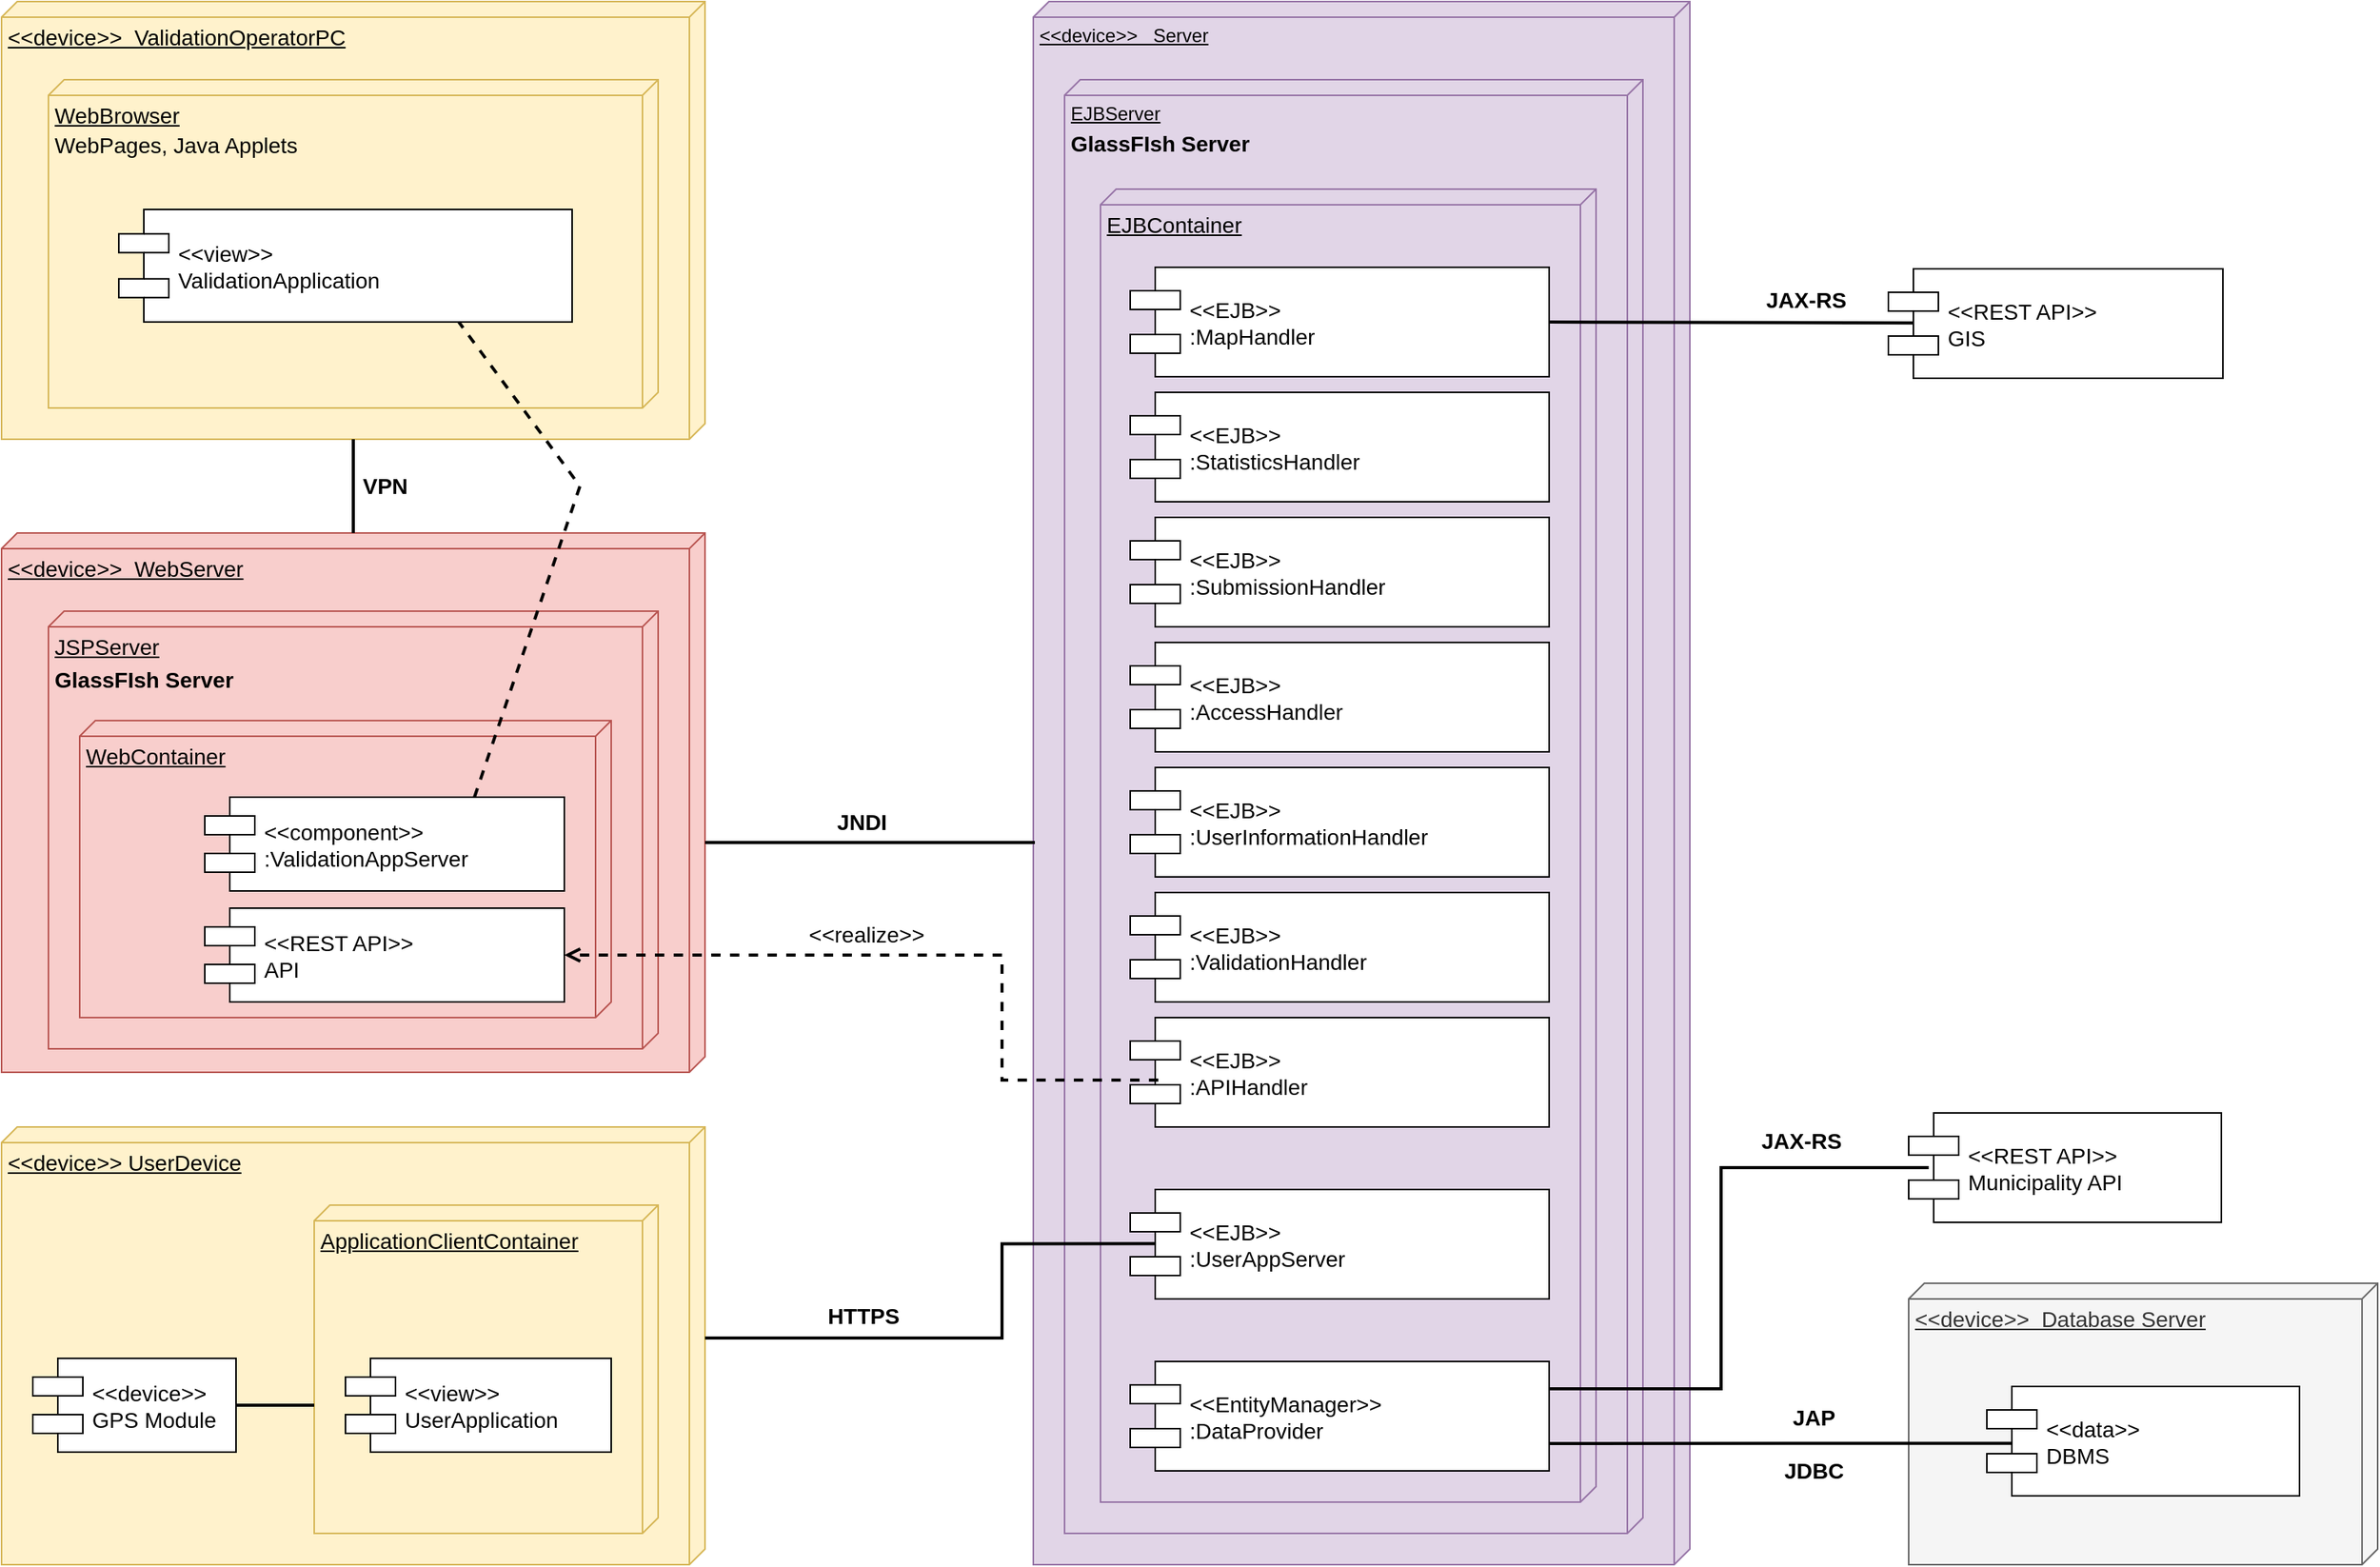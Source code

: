 <mxfile version="12.3.2" type="device" pages="1"><diagram id="qhiMcxjHME0vl4RZHs3L" name="Page-1"><mxGraphModel dx="2647" dy="1272" grid="1" gridSize="10" guides="1" tooltips="1" connect="1" arrows="1" fold="1" page="1" pageScale="1" pageWidth="827" pageHeight="1169" math="0" shadow="0"><root><mxCell id="0"/><mxCell id="1" parent="0"/><mxCell id="Hhyb2c7y09J4hZJw0wi8-2" value="&amp;lt;&amp;lt;device&amp;gt;&amp;gt;&amp;nbsp; &amp;nbsp;Server" style="verticalAlign=top;align=left;spacingTop=8;spacingLeft=2;spacingRight=12;shape=cube;size=10;direction=south;fontStyle=4;html=1;fillColor=#e1d5e7;strokeColor=#9673a6;" vertex="1" parent="1"><mxGeometry x="280" y="240" width="420" height="1000" as="geometry"/></mxCell><mxCell id="Hhyb2c7y09J4hZJw0wi8-3" value="EJBServer" style="verticalAlign=top;align=left;spacingTop=8;spacingLeft=2;spacingRight=12;shape=cube;size=10;direction=south;fontStyle=4;html=1;fillColor=#e1d5e7;strokeColor=#9673a6;" vertex="1" parent="1"><mxGeometry x="300" y="290" width="370" height="930" as="geometry"/></mxCell><mxCell id="Hhyb2c7y09J4hZJw0wi8-4" value="GlassFIsh Server" style="text;html=1;strokeColor=none;fillColor=none;align=left;verticalAlign=middle;whiteSpace=wrap;rounded=0;fontStyle=1;fontSize=14;" vertex="1" parent="1"><mxGeometry x="302" y="321" width="160" height="20" as="geometry"/></mxCell><mxCell id="Hhyb2c7y09J4hZJw0wi8-5" value="EJBContainer" style="verticalAlign=top;align=left;spacingTop=8;spacingLeft=2;spacingRight=12;shape=cube;size=10;direction=south;fontStyle=4;html=1;fontSize=14;fillColor=#e1d5e7;strokeColor=#9673a6;" vertex="1" parent="1"><mxGeometry x="323" y="360" width="317" height="840" as="geometry"/></mxCell><mxCell id="Hhyb2c7y09J4hZJw0wi8-6" value="&lt;&lt;EJB&gt;&gt;&#10;:MapHandler" style="shape=component;align=left;spacingLeft=36;fontSize=14;" vertex="1" parent="1"><mxGeometry x="342" y="410" width="268" height="70" as="geometry"/></mxCell><mxCell id="Hhyb2c7y09J4hZJw0wi8-7" value="&lt;&lt;EJB&gt;&gt;&#10;:StatisticsHandler" style="shape=component;align=left;spacingLeft=36;fontSize=14;" vertex="1" parent="1"><mxGeometry x="342" y="490" width="268" height="70" as="geometry"/></mxCell><mxCell id="Hhyb2c7y09J4hZJw0wi8-8" value="&lt;&lt;EJB&gt;&gt;&#10;:SubmissionHandler" style="shape=component;align=left;spacingLeft=36;fontSize=14;" vertex="1" parent="1"><mxGeometry x="342" y="570" width="268" height="70" as="geometry"/></mxCell><mxCell id="Hhyb2c7y09J4hZJw0wi8-9" value="&lt;&lt;EJB&gt;&gt;&#10;:AccessHandler" style="shape=component;align=left;spacingLeft=36;fontSize=14;" vertex="1" parent="1"><mxGeometry x="342" y="650" width="268" height="70" as="geometry"/></mxCell><mxCell id="Hhyb2c7y09J4hZJw0wi8-10" value="&lt;&lt;EJB&gt;&gt;&#10;:UserInformationHandler" style="shape=component;align=left;spacingLeft=36;fontSize=14;" vertex="1" parent="1"><mxGeometry x="342" y="730" width="268" height="70" as="geometry"/></mxCell><mxCell id="Hhyb2c7y09J4hZJw0wi8-11" value="&lt;&lt;EJB&gt;&gt;&#10;:ValidationHandler" style="shape=component;align=left;spacingLeft=36;fontSize=14;" vertex="1" parent="1"><mxGeometry x="342" y="810" width="268" height="70" as="geometry"/></mxCell><mxCell id="Hhyb2c7y09J4hZJw0wi8-12" value="&lt;&lt;EJB&gt;&gt;&#10;:APIHandler" style="shape=component;align=left;spacingLeft=36;fontSize=14;" vertex="1" parent="1"><mxGeometry x="342" y="890" width="268" height="70" as="geometry"/></mxCell><mxCell id="Hhyb2c7y09J4hZJw0wi8-13" value="&lt;&lt;EntityManager&gt;&gt;&#10;:DataProvider" style="shape=component;align=left;spacingLeft=36;fontSize=14;" vertex="1" parent="1"><mxGeometry x="342" y="1110" width="268" height="70" as="geometry"/></mxCell><mxCell id="Hhyb2c7y09J4hZJw0wi8-15" value="&lt;&lt;REST API&gt;&gt;&#10;Municipality API" style="shape=component;align=left;spacingLeft=36;fontSize=14;" vertex="1" parent="1"><mxGeometry x="840" y="951" width="200" height="70" as="geometry"/></mxCell><mxCell id="Hhyb2c7y09J4hZJw0wi8-16" value="&lt;&lt;REST API&gt;&gt;&#10;GIS" style="shape=component;align=left;spacingLeft=36;fontSize=14;" vertex="1" parent="1"><mxGeometry x="827" y="411" width="214" height="70" as="geometry"/></mxCell><mxCell id="Hhyb2c7y09J4hZJw0wi8-17" value="" style="endArrow=none;html=1;fontSize=14;exitX=1;exitY=0.25;exitDx=0;exitDy=0;strokeWidth=2;entryX=0.059;entryY=0.515;entryDx=0;entryDy=0;entryPerimeter=0;edgeStyle=orthogonalEdgeStyle;rounded=0;" edge="1" parent="1" source="Hhyb2c7y09J4hZJw0wi8-13" target="Hhyb2c7y09J4hZJw0wi8-15"><mxGeometry width="50" height="50" relative="1" as="geometry"><mxPoint x="800" y="890" as="sourcePoint"/><mxPoint x="820" y="1050" as="targetPoint"/><Array as="points"><mxPoint x="720" y="1128"/><mxPoint x="720" y="986"/></Array></mxGeometry></mxCell><mxCell id="Hhyb2c7y09J4hZJw0wi8-19" value="JAX-RS" style="text;html=1;align=center;verticalAlign=middle;resizable=0;points=[];;labelBackgroundColor=#ffffff;fontSize=14;fontStyle=1" vertex="1" connectable="0" parent="Hhyb2c7y09J4hZJw0wi8-17"><mxGeometry x="0.147" y="1" relative="1" as="geometry"><mxPoint x="51.5" y="-48" as="offset"/></mxGeometry></mxCell><mxCell id="Hhyb2c7y09J4hZJw0wi8-18" value="" style="endArrow=none;html=1;fontSize=14;exitX=1;exitY=0.5;exitDx=0;exitDy=0;strokeWidth=2;entryX=0.075;entryY=0.495;entryDx=0;entryDy=0;entryPerimeter=0;" edge="1" parent="1" source="Hhyb2c7y09J4hZJw0wi8-6" target="Hhyb2c7y09J4hZJw0wi8-16"><mxGeometry width="50" height="50" relative="1" as="geometry"><mxPoint x="620" y="1015" as="sourcePoint"/><mxPoint x="850" y="700" as="targetPoint"/></mxGeometry></mxCell><mxCell id="Hhyb2c7y09J4hZJw0wi8-20" value="JAX-RS" style="text;html=1;align=center;verticalAlign=middle;resizable=0;points=[];;labelBackgroundColor=#ffffff;fontSize=14;fontStyle=1" vertex="1" connectable="0" parent="Hhyb2c7y09J4hZJw0wi8-18"><mxGeometry x="0.104" y="-1" relative="1" as="geometry"><mxPoint x="35" y="-16" as="offset"/></mxGeometry></mxCell><mxCell id="Hhyb2c7y09J4hZJw0wi8-22" value="&amp;lt;&amp;lt;device&amp;gt;&amp;gt; UserDevice" style="verticalAlign=top;align=left;spacingTop=8;spacingLeft=2;spacingRight=12;shape=cube;size=10;direction=south;fontStyle=4;html=1;fontSize=14;fillColor=#fff2cc;strokeColor=#d6b656;" vertex="1" parent="1"><mxGeometry x="-380" y="960" width="450" height="280" as="geometry"/></mxCell><mxCell id="Hhyb2c7y09J4hZJw0wi8-23" value="ApplicationClientContainer" style="verticalAlign=top;align=left;spacingTop=8;spacingLeft=2;spacingRight=12;shape=cube;size=10;direction=south;fontStyle=4;html=1;fontSize=14;fillColor=#fff2cc;strokeColor=#d6b656;" vertex="1" parent="1"><mxGeometry x="-180" y="1010" width="220" height="210" as="geometry"/></mxCell><mxCell id="Hhyb2c7y09J4hZJw0wi8-24" value="&lt;&lt;view&gt;&gt;&#10;UserApplication" style="shape=component;align=left;spacingLeft=36;fontSize=14;" vertex="1" parent="1"><mxGeometry x="-160" y="1108" width="170" height="60" as="geometry"/></mxCell><mxCell id="Hhyb2c7y09J4hZJw0wi8-25" value="&lt;&lt;device&gt;&gt;&#10;GPS Module" style="shape=component;align=left;spacingLeft=36;fontSize=14;" vertex="1" parent="1"><mxGeometry x="-360" y="1108" width="130" height="60" as="geometry"/></mxCell><mxCell id="Hhyb2c7y09J4hZJw0wi8-27" value="" style="endArrow=none;html=1;strokeWidth=2;fontSize=14;exitX=1;exitY=0.5;exitDx=0;exitDy=0;" edge="1" parent="1" source="Hhyb2c7y09J4hZJw0wi8-25"><mxGeometry width="50" height="50" relative="1" as="geometry"><mxPoint x="-250" y="1070" as="sourcePoint"/><mxPoint x="-180" y="1138" as="targetPoint"/></mxGeometry></mxCell><mxCell id="Hhyb2c7y09J4hZJw0wi8-28" value="" style="endArrow=none;html=1;strokeWidth=2;fontSize=14;exitX=0;exitY=0;exitDx=135;exitDy=0;exitPerimeter=0;entryX=0.066;entryY=0.495;entryDx=0;entryDy=0;entryPerimeter=0;edgeStyle=orthogonalEdgeStyle;rounded=0;" edge="1" parent="1" source="Hhyb2c7y09J4hZJw0wi8-22" target="Hhyb2c7y09J4hZJw0wi8-39"><mxGeometry width="50" height="50" relative="1" as="geometry"><mxPoint x="110" y="820" as="sourcePoint"/><mxPoint x="280" y="1095" as="targetPoint"/><Array as="points"><mxPoint x="260" y="1095"/><mxPoint x="260" y="1035"/></Array></mxGeometry></mxCell><mxCell id="Hhyb2c7y09J4hZJw0wi8-29" value="HTTPS" style="text;html=1;align=center;verticalAlign=middle;resizable=0;points=[];;labelBackgroundColor=#ffffff;fontSize=14;fontStyle=1" vertex="1" connectable="0" parent="Hhyb2c7y09J4hZJw0wi8-28"><mxGeometry x="0.013" relative="1" as="geometry"><mxPoint x="-76.5" y="-14.5" as="offset"/></mxGeometry></mxCell><mxCell id="Hhyb2c7y09J4hZJw0wi8-30" value="&amp;lt;&amp;lt;device&amp;gt;&amp;gt;&amp;nbsp; Database Server" style="verticalAlign=top;align=left;spacingTop=8;spacingLeft=2;spacingRight=12;shape=cube;size=10;direction=south;fontStyle=4;html=1;fontSize=14;fillColor=#f5f5f5;strokeColor=#666666;fontColor=#333333;" vertex="1" parent="1"><mxGeometry x="840" y="1060" width="300" height="180" as="geometry"/></mxCell><mxCell id="Hhyb2c7y09J4hZJw0wi8-31" value="&lt;&lt;data&gt;&gt;&#10;DBMS" style="shape=component;align=left;spacingLeft=36;fontSize=14;" vertex="1" parent="1"><mxGeometry x="890" y="1126" width="200" height="70" as="geometry"/></mxCell><mxCell id="Hhyb2c7y09J4hZJw0wi8-32" value="" style="endArrow=none;html=1;strokeWidth=2;fontSize=14;entryX=0.082;entryY=0.519;entryDx=0;entryDy=0;entryPerimeter=0;exitX=1;exitY=0.75;exitDx=0;exitDy=0;rounded=0;" edge="1" parent="1" source="Hhyb2c7y09J4hZJw0wi8-13" target="Hhyb2c7y09J4hZJw0wi8-31"><mxGeometry width="50" height="50" relative="1" as="geometry"><mxPoint x="710" y="1070" as="sourcePoint"/><mxPoint x="760" y="1020" as="targetPoint"/></mxGeometry></mxCell><mxCell id="Hhyb2c7y09J4hZJw0wi8-33" value="&lt;b&gt;JAP&lt;br&gt;&lt;br&gt;JDBC&lt;/b&gt;" style="text;html=1;align=center;verticalAlign=middle;resizable=0;points=[];;labelBackgroundColor=none;fontSize=14;" vertex="1" connectable="0" parent="Hhyb2c7y09J4hZJw0wi8-32"><mxGeometry x="0.388" y="-3" relative="1" as="geometry"><mxPoint x="-36.5" y="-3" as="offset"/></mxGeometry></mxCell><mxCell id="Hhyb2c7y09J4hZJw0wi8-34" value="&amp;lt;&amp;lt;device&amp;gt;&amp;gt;&amp;nbsp; WebServer" style="verticalAlign=top;align=left;spacingTop=8;spacingLeft=2;spacingRight=12;shape=cube;size=10;direction=south;fontStyle=4;html=1;labelBackgroundColor=none;fontSize=14;fillColor=#f8cecc;strokeColor=#b85450;" vertex="1" parent="1"><mxGeometry x="-380" y="580" width="450" height="345" as="geometry"/></mxCell><mxCell id="Hhyb2c7y09J4hZJw0wi8-35" value="JSPServer" style="verticalAlign=top;align=left;spacingTop=8;spacingLeft=2;spacingRight=12;shape=cube;size=10;direction=south;fontStyle=4;html=1;labelBackgroundColor=none;fontSize=14;fillColor=#f8cecc;strokeColor=#b85450;" vertex="1" parent="1"><mxGeometry x="-350" y="630" width="390" height="280" as="geometry"/></mxCell><mxCell id="Hhyb2c7y09J4hZJw0wi8-36" value="GlassFIsh Server" style="text;html=1;strokeColor=none;fillColor=none;align=left;verticalAlign=middle;whiteSpace=wrap;rounded=0;fontStyle=1;fontSize=14;" vertex="1" parent="1"><mxGeometry x="-348" y="664" width="160" height="20" as="geometry"/></mxCell><mxCell id="Hhyb2c7y09J4hZJw0wi8-37" value="WebContainer" style="verticalAlign=top;align=left;spacingTop=8;spacingLeft=2;spacingRight=12;shape=cube;size=10;direction=south;fontStyle=4;html=1;labelBackgroundColor=none;fontSize=14;fillColor=#f8cecc;strokeColor=#b85450;" vertex="1" parent="1"><mxGeometry x="-330" y="700" width="340" height="190" as="geometry"/></mxCell><mxCell id="Hhyb2c7y09J4hZJw0wi8-39" value="&lt;&lt;EJB&gt;&gt;&#10;:UserAppServer" style="shape=component;align=left;spacingLeft=36;fontSize=14;" vertex="1" parent="1"><mxGeometry x="342" y="1000" width="268" height="70" as="geometry"/></mxCell><mxCell id="Hhyb2c7y09J4hZJw0wi8-41" value="&amp;lt;&amp;lt;device&amp;gt;&amp;gt;&amp;nbsp; ValidationOperatorPC" style="verticalAlign=top;align=left;spacingTop=8;spacingLeft=2;spacingRight=12;shape=cube;size=10;direction=south;fontStyle=4;html=1;fontSize=14;fillColor=#fff2cc;strokeColor=#d6b656;" vertex="1" parent="1"><mxGeometry x="-380" y="240" width="450" height="280" as="geometry"/></mxCell><mxCell id="Hhyb2c7y09J4hZJw0wi8-42" value="WebBrowser" style="verticalAlign=top;align=left;spacingTop=8;spacingLeft=2;spacingRight=12;shape=cube;size=10;direction=south;fontStyle=4;html=1;fontSize=14;fillColor=#fff2cc;strokeColor=#d6b656;" vertex="1" parent="1"><mxGeometry x="-350" y="290" width="390" height="210" as="geometry"/></mxCell><mxCell id="Hhyb2c7y09J4hZJw0wi8-43" value="&lt;&lt;view&gt;&gt;&#10;ValidationApplication" style="shape=component;align=left;spacingLeft=36;fontSize=14;" vertex="1" parent="1"><mxGeometry x="-305" y="373" width="290" height="72" as="geometry"/></mxCell><mxCell id="Hhyb2c7y09J4hZJw0wi8-44" value="&lt;&lt;component&gt;&gt;&#10;:ValidationAppServer" style="shape=component;align=left;spacingLeft=36;labelBackgroundColor=none;fontSize=14;" vertex="1" parent="1"><mxGeometry x="-250" y="749" width="230" height="60" as="geometry"/></mxCell><mxCell id="Hhyb2c7y09J4hZJw0wi8-45" value="&lt;&lt;REST API&gt;&gt;&#10;API" style="shape=component;align=left;spacingLeft=36;labelBackgroundColor=none;fontSize=14;" vertex="1" parent="1"><mxGeometry x="-250" y="820" width="230" height="60" as="geometry"/></mxCell><mxCell id="Hhyb2c7y09J4hZJw0wi8-46" value="" style="endArrow=open;html=1;strokeWidth=2;fontSize=14;exitX=0.067;exitY=0.571;exitDx=0;exitDy=0;exitPerimeter=0;entryX=1;entryY=0.5;entryDx=0;entryDy=0;endFill=0;dashed=1;edgeStyle=orthogonalEdgeStyle;rounded=0;" edge="1" parent="1" source="Hhyb2c7y09J4hZJw0wi8-12" target="Hhyb2c7y09J4hZJw0wi8-45"><mxGeometry width="50" height="50" relative="1" as="geometry"><mxPoint x="120" y="830" as="sourcePoint"/><mxPoint x="170" y="780" as="targetPoint"/><Array as="points"><mxPoint x="260" y="930"/><mxPoint x="260" y="850"/></Array></mxGeometry></mxCell><mxCell id="Hhyb2c7y09J4hZJw0wi8-47" value="&amp;lt;&amp;lt;realize&amp;gt;&amp;gt;" style="text;html=1;align=center;verticalAlign=middle;resizable=0;points=[];;labelBackgroundColor=#ffffff;fontSize=14;" vertex="1" connectable="0" parent="Hhyb2c7y09J4hZJw0wi8-46"><mxGeometry x="0.109" y="2" relative="1" as="geometry"><mxPoint x="-12.5" y="-15.5" as="offset"/></mxGeometry></mxCell><mxCell id="Hhyb2c7y09J4hZJw0wi8-49" value="" style="endArrow=none;html=1;strokeWidth=2;fontSize=14;rounded=0;" edge="1" parent="1"><mxGeometry width="50" height="50" relative="1" as="geometry"><mxPoint x="70" y="778" as="sourcePoint"/><mxPoint x="281" y="778" as="targetPoint"/></mxGeometry></mxCell><mxCell id="Hhyb2c7y09J4hZJw0wi8-50" value="&lt;b&gt;JNDI&lt;/b&gt;" style="text;html=1;align=center;verticalAlign=middle;resizable=0;points=[];;labelBackgroundColor=none;fontSize=14;" vertex="1" connectable="0" parent="Hhyb2c7y09J4hZJw0wi8-49"><mxGeometry x="0.388" y="-3" relative="1" as="geometry"><mxPoint x="-46.5" y="-16" as="offset"/></mxGeometry></mxCell><mxCell id="Hhyb2c7y09J4hZJw0wi8-51" value="" style="endArrow=none;html=1;strokeWidth=2;fontSize=14;exitX=0;exitY=0.5;exitDx=0;exitDy=0;exitPerimeter=0;" edge="1" parent="1" source="Hhyb2c7y09J4hZJw0wi8-34"><mxGeometry width="50" height="50" relative="1" as="geometry"><mxPoint x="-160" y="570" as="sourcePoint"/><mxPoint x="-155" y="520" as="targetPoint"/></mxGeometry></mxCell><mxCell id="Hhyb2c7y09J4hZJw0wi8-52" value="&lt;b&gt;VPN&lt;/b&gt;" style="text;html=1;align=center;verticalAlign=middle;resizable=0;points=[];;labelBackgroundColor=#ffffff;fontSize=14;" vertex="1" connectable="0" parent="Hhyb2c7y09J4hZJw0wi8-51"><mxGeometry x="0.067" relative="1" as="geometry"><mxPoint x="20" y="1.5" as="offset"/></mxGeometry></mxCell><mxCell id="Hhyb2c7y09J4hZJw0wi8-53" value="" style="endArrow=none;dashed=1;html=1;strokeWidth=2;fontSize=14;entryX=0.75;entryY=1;entryDx=0;entryDy=0;exitX=0.75;exitY=0;exitDx=0;exitDy=0;rounded=0;" edge="1" parent="1" source="Hhyb2c7y09J4hZJw0wi8-44" target="Hhyb2c7y09J4hZJw0wi8-43"><mxGeometry width="50" height="50" relative="1" as="geometry"><mxPoint x="130" y="580" as="sourcePoint"/><mxPoint x="180" y="530" as="targetPoint"/><Array as="points"><mxPoint x="-10" y="550"/></Array></mxGeometry></mxCell><mxCell id="Hhyb2c7y09J4hZJw0wi8-54" value="&lt;span style=&quot;font-weight: normal&quot;&gt;WebPages, Java Applets&lt;/span&gt;" style="text;html=1;strokeColor=none;fillColor=none;align=left;verticalAlign=middle;whiteSpace=wrap;rounded=0;fontStyle=1;fontSize=14;" vertex="1" parent="1"><mxGeometry x="-348" y="322" width="160" height="20" as="geometry"/></mxCell></root></mxGraphModel></diagram></mxfile>